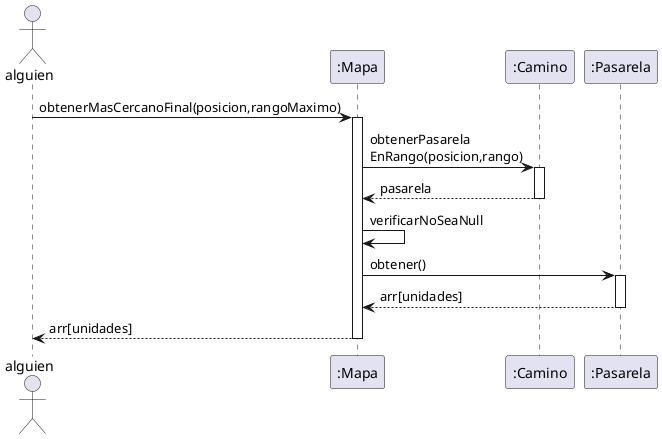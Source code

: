 @startuml

Actor alguien as sis

participant ":Mapa" as mapa
participant ":Camino" as camino
participant ":Pasarela" as pasarela

sis-> mapa: obtenerMasCercanoFinal(posicion,rangoMaximo)
activate mapa

mapa->camino: obtenerPasarela\nEnRango(posicion,rango)
activate camino
camino-->mapa: pasarela
deactivate camino

mapa-> mapa: verificarNoSeaNull

mapa->pasarela: obtener()
activate pasarela
pasarela--> mapa: arr[unidades]
deactivate pasarela

mapa--> sis: arr[unidades]
deactivate mapa

@enduml